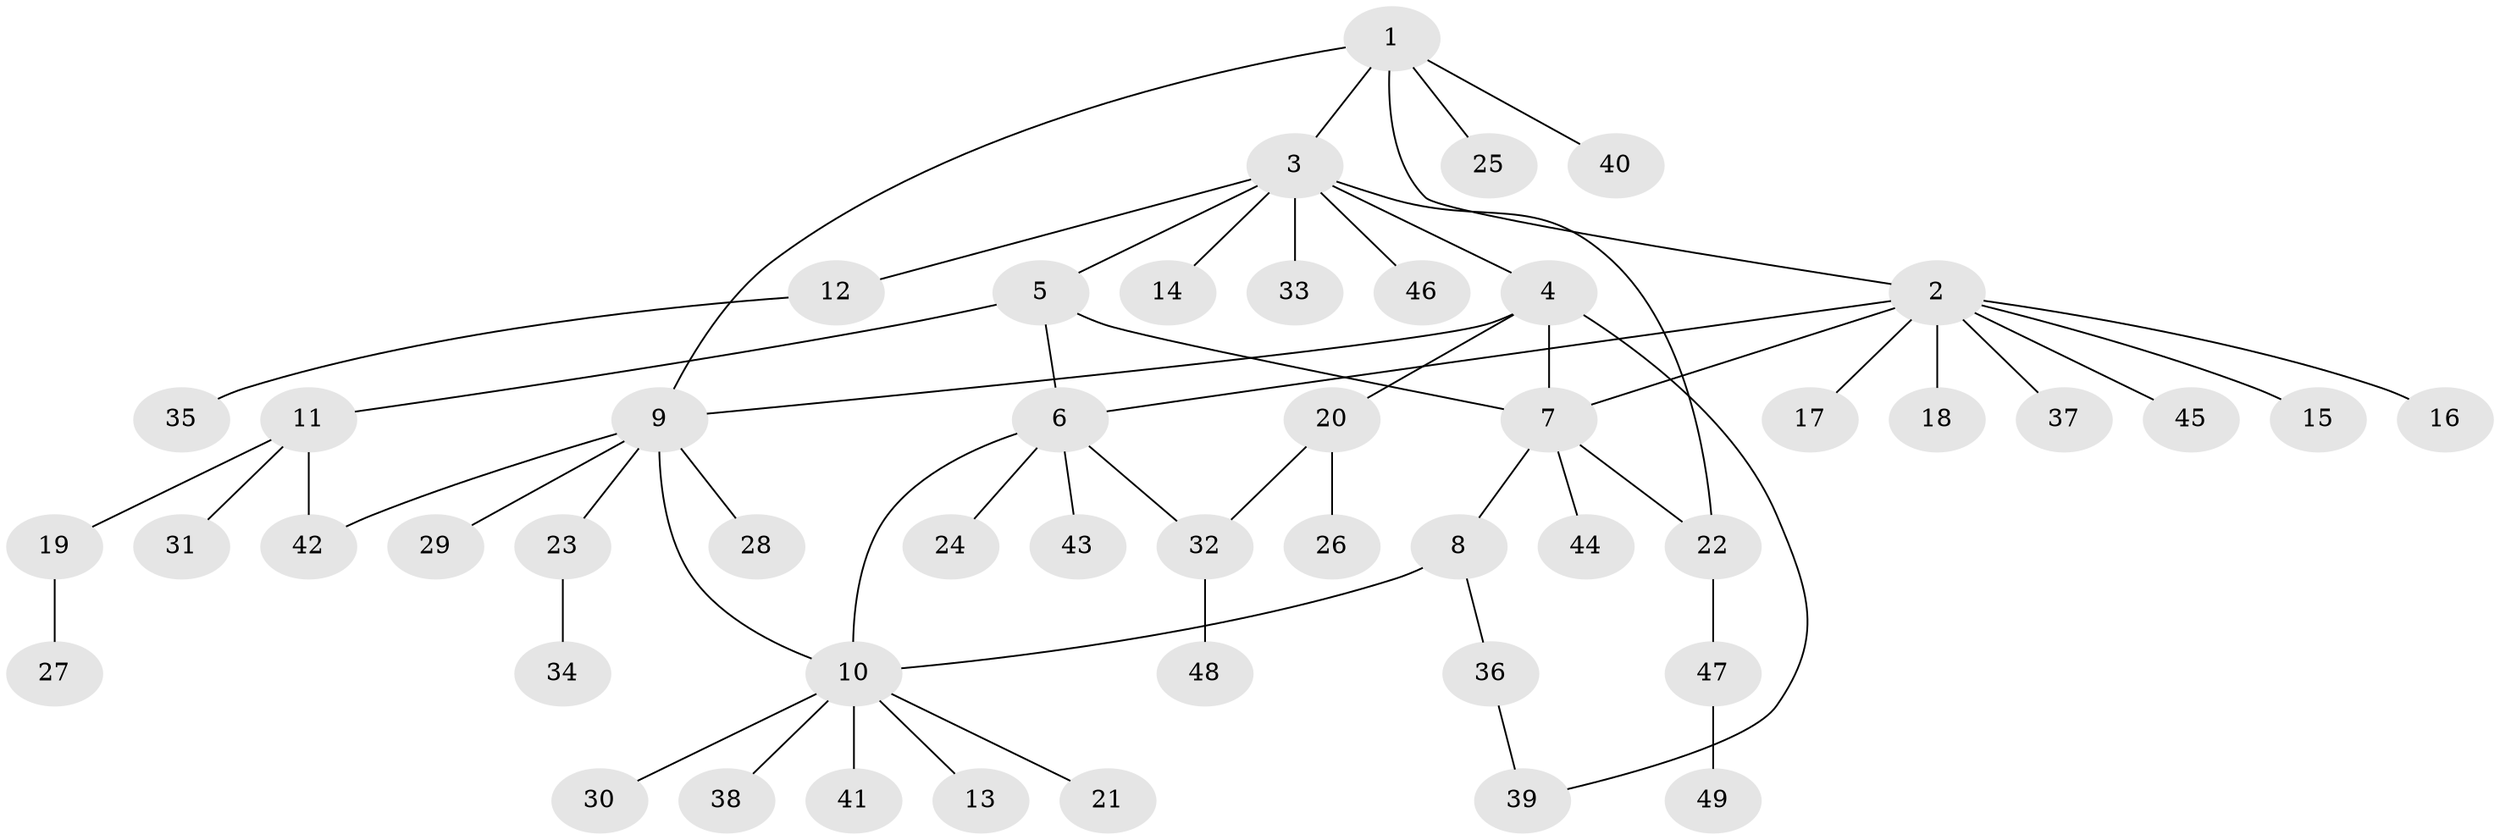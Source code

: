 // Generated by graph-tools (version 1.1) at 2025/50/03/09/25 03:50:37]
// undirected, 49 vertices, 58 edges
graph export_dot {
graph [start="1"]
  node [color=gray90,style=filled];
  1;
  2;
  3;
  4;
  5;
  6;
  7;
  8;
  9;
  10;
  11;
  12;
  13;
  14;
  15;
  16;
  17;
  18;
  19;
  20;
  21;
  22;
  23;
  24;
  25;
  26;
  27;
  28;
  29;
  30;
  31;
  32;
  33;
  34;
  35;
  36;
  37;
  38;
  39;
  40;
  41;
  42;
  43;
  44;
  45;
  46;
  47;
  48;
  49;
  1 -- 2;
  1 -- 3;
  1 -- 9;
  1 -- 25;
  1 -- 40;
  2 -- 6;
  2 -- 7;
  2 -- 15;
  2 -- 16;
  2 -- 17;
  2 -- 18;
  2 -- 37;
  2 -- 45;
  3 -- 4;
  3 -- 5;
  3 -- 12;
  3 -- 14;
  3 -- 22;
  3 -- 33;
  3 -- 46;
  4 -- 7;
  4 -- 9;
  4 -- 20;
  4 -- 39;
  5 -- 6;
  5 -- 7;
  5 -- 11;
  6 -- 10;
  6 -- 24;
  6 -- 32;
  6 -- 43;
  7 -- 8;
  7 -- 22;
  7 -- 44;
  8 -- 10;
  8 -- 36;
  9 -- 10;
  9 -- 23;
  9 -- 28;
  9 -- 29;
  9 -- 42;
  10 -- 13;
  10 -- 21;
  10 -- 30;
  10 -- 38;
  10 -- 41;
  11 -- 19;
  11 -- 31;
  11 -- 42;
  12 -- 35;
  19 -- 27;
  20 -- 26;
  20 -- 32;
  22 -- 47;
  23 -- 34;
  32 -- 48;
  36 -- 39;
  47 -- 49;
}
